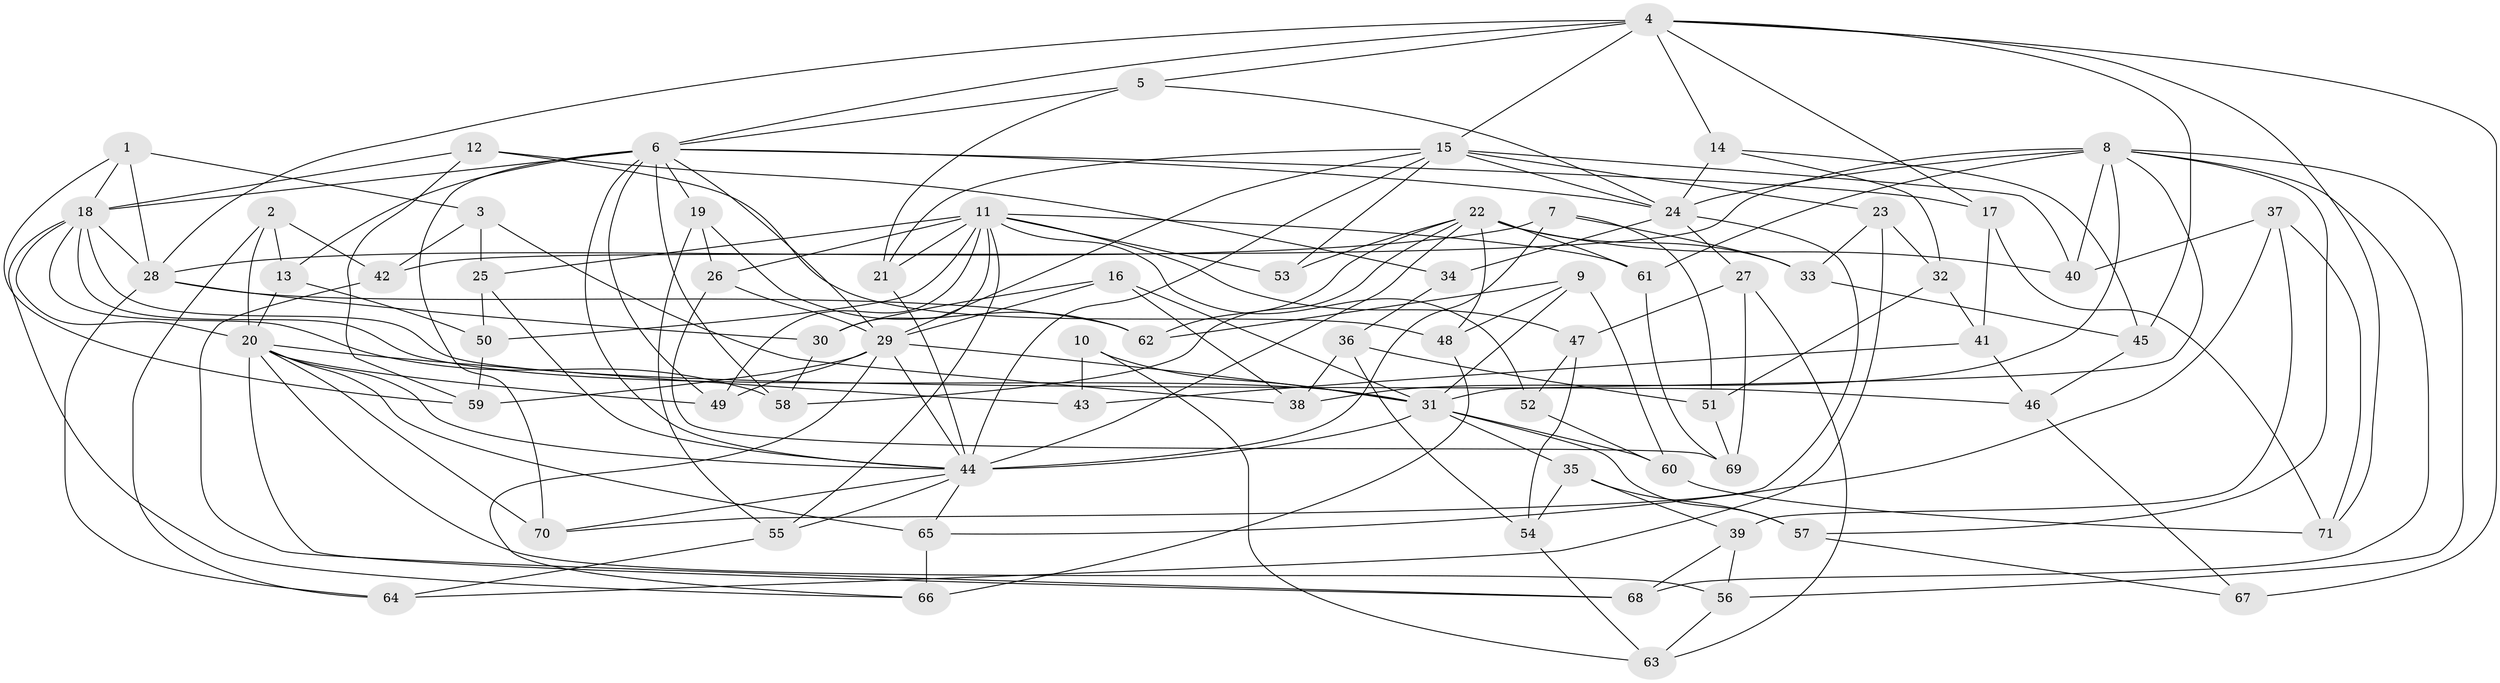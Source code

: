 // original degree distribution, {4: 1.0}
// Generated by graph-tools (version 1.1) at 2025/53/03/04/25 22:53:35]
// undirected, 71 vertices, 174 edges
graph export_dot {
  node [color=gray90,style=filled];
  1;
  2;
  3;
  4;
  5;
  6;
  7;
  8;
  9;
  10;
  11;
  12;
  13;
  14;
  15;
  16;
  17;
  18;
  19;
  20;
  21;
  22;
  23;
  24;
  25;
  26;
  27;
  28;
  29;
  30;
  31;
  32;
  33;
  34;
  35;
  36;
  37;
  38;
  39;
  40;
  41;
  42;
  43;
  44;
  45;
  46;
  47;
  48;
  49;
  50;
  51;
  52;
  53;
  54;
  55;
  56;
  57;
  58;
  59;
  60;
  61;
  62;
  63;
  64;
  65;
  66;
  67;
  68;
  69;
  70;
  71;
  1 -- 3 [weight=1.0];
  1 -- 18 [weight=1.0];
  1 -- 28 [weight=1.0];
  1 -- 59 [weight=1.0];
  2 -- 13 [weight=1.0];
  2 -- 20 [weight=1.0];
  2 -- 42 [weight=1.0];
  2 -- 64 [weight=1.0];
  3 -- 25 [weight=1.0];
  3 -- 38 [weight=1.0];
  3 -- 42 [weight=1.0];
  4 -- 5 [weight=1.0];
  4 -- 6 [weight=1.0];
  4 -- 14 [weight=1.0];
  4 -- 15 [weight=2.0];
  4 -- 17 [weight=1.0];
  4 -- 28 [weight=2.0];
  4 -- 45 [weight=1.0];
  4 -- 67 [weight=2.0];
  4 -- 71 [weight=1.0];
  5 -- 6 [weight=1.0];
  5 -- 21 [weight=1.0];
  5 -- 24 [weight=1.0];
  6 -- 13 [weight=1.0];
  6 -- 17 [weight=1.0];
  6 -- 18 [weight=1.0];
  6 -- 19 [weight=1.0];
  6 -- 24 [weight=1.0];
  6 -- 29 [weight=1.0];
  6 -- 44 [weight=1.0];
  6 -- 49 [weight=1.0];
  6 -- 58 [weight=1.0];
  6 -- 70 [weight=1.0];
  7 -- 28 [weight=1.0];
  7 -- 33 [weight=1.0];
  7 -- 44 [weight=1.0];
  7 -- 51 [weight=1.0];
  8 -- 24 [weight=2.0];
  8 -- 31 [weight=1.0];
  8 -- 38 [weight=1.0];
  8 -- 40 [weight=1.0];
  8 -- 42 [weight=1.0];
  8 -- 56 [weight=1.0];
  8 -- 57 [weight=1.0];
  8 -- 61 [weight=1.0];
  8 -- 68 [weight=1.0];
  9 -- 31 [weight=1.0];
  9 -- 48 [weight=1.0];
  9 -- 60 [weight=1.0];
  9 -- 62 [weight=1.0];
  10 -- 31 [weight=2.0];
  10 -- 43 [weight=1.0];
  10 -- 63 [weight=1.0];
  11 -- 21 [weight=1.0];
  11 -- 25 [weight=1.0];
  11 -- 26 [weight=1.0];
  11 -- 30 [weight=1.0];
  11 -- 47 [weight=1.0];
  11 -- 49 [weight=1.0];
  11 -- 50 [weight=1.0];
  11 -- 52 [weight=2.0];
  11 -- 53 [weight=1.0];
  11 -- 55 [weight=1.0];
  11 -- 61 [weight=1.0];
  12 -- 18 [weight=1.0];
  12 -- 34 [weight=1.0];
  12 -- 48 [weight=1.0];
  12 -- 59 [weight=1.0];
  13 -- 20 [weight=1.0];
  13 -- 50 [weight=1.0];
  14 -- 24 [weight=1.0];
  14 -- 32 [weight=1.0];
  14 -- 45 [weight=1.0];
  15 -- 21 [weight=1.0];
  15 -- 23 [weight=1.0];
  15 -- 24 [weight=1.0];
  15 -- 29 [weight=1.0];
  15 -- 40 [weight=1.0];
  15 -- 44 [weight=1.0];
  15 -- 53 [weight=2.0];
  16 -- 29 [weight=1.0];
  16 -- 30 [weight=1.0];
  16 -- 31 [weight=1.0];
  16 -- 38 [weight=1.0];
  17 -- 41 [weight=1.0];
  17 -- 71 [weight=1.0];
  18 -- 20 [weight=2.0];
  18 -- 28 [weight=1.0];
  18 -- 31 [weight=1.0];
  18 -- 46 [weight=1.0];
  18 -- 58 [weight=1.0];
  18 -- 66 [weight=1.0];
  19 -- 26 [weight=1.0];
  19 -- 55 [weight=1.0];
  19 -- 62 [weight=1.0];
  20 -- 43 [weight=2.0];
  20 -- 44 [weight=1.0];
  20 -- 49 [weight=1.0];
  20 -- 56 [weight=1.0];
  20 -- 65 [weight=1.0];
  20 -- 68 [weight=1.0];
  20 -- 70 [weight=1.0];
  21 -- 44 [weight=1.0];
  22 -- 33 [weight=1.0];
  22 -- 40 [weight=1.0];
  22 -- 44 [weight=1.0];
  22 -- 48 [weight=1.0];
  22 -- 53 [weight=1.0];
  22 -- 58 [weight=1.0];
  22 -- 61 [weight=1.0];
  22 -- 62 [weight=1.0];
  23 -- 32 [weight=1.0];
  23 -- 33 [weight=1.0];
  23 -- 64 [weight=1.0];
  24 -- 27 [weight=1.0];
  24 -- 34 [weight=2.0];
  24 -- 70 [weight=1.0];
  25 -- 44 [weight=1.0];
  25 -- 50 [weight=1.0];
  26 -- 29 [weight=1.0];
  26 -- 69 [weight=1.0];
  27 -- 47 [weight=1.0];
  27 -- 63 [weight=1.0];
  27 -- 69 [weight=1.0];
  28 -- 30 [weight=1.0];
  28 -- 62 [weight=1.0];
  28 -- 64 [weight=1.0];
  29 -- 31 [weight=2.0];
  29 -- 44 [weight=1.0];
  29 -- 49 [weight=1.0];
  29 -- 59 [weight=1.0];
  29 -- 66 [weight=1.0];
  30 -- 58 [weight=1.0];
  31 -- 35 [weight=1.0];
  31 -- 44 [weight=1.0];
  31 -- 57 [weight=1.0];
  31 -- 60 [weight=1.0];
  32 -- 41 [weight=1.0];
  32 -- 51 [weight=1.0];
  33 -- 45 [weight=1.0];
  34 -- 36 [weight=1.0];
  35 -- 39 [weight=1.0];
  35 -- 54 [weight=1.0];
  35 -- 57 [weight=1.0];
  36 -- 38 [weight=1.0];
  36 -- 51 [weight=1.0];
  36 -- 54 [weight=1.0];
  37 -- 39 [weight=1.0];
  37 -- 40 [weight=1.0];
  37 -- 65 [weight=1.0];
  37 -- 71 [weight=1.0];
  39 -- 56 [weight=1.0];
  39 -- 68 [weight=1.0];
  41 -- 43 [weight=1.0];
  41 -- 46 [weight=1.0];
  42 -- 68 [weight=1.0];
  44 -- 55 [weight=1.0];
  44 -- 65 [weight=1.0];
  44 -- 70 [weight=1.0];
  45 -- 46 [weight=1.0];
  46 -- 67 [weight=1.0];
  47 -- 52 [weight=1.0];
  47 -- 54 [weight=1.0];
  48 -- 66 [weight=1.0];
  50 -- 59 [weight=1.0];
  51 -- 69 [weight=1.0];
  52 -- 60 [weight=1.0];
  54 -- 63 [weight=1.0];
  55 -- 64 [weight=1.0];
  56 -- 63 [weight=1.0];
  57 -- 67 [weight=1.0];
  60 -- 71 [weight=1.0];
  61 -- 69 [weight=1.0];
  65 -- 66 [weight=1.0];
}
